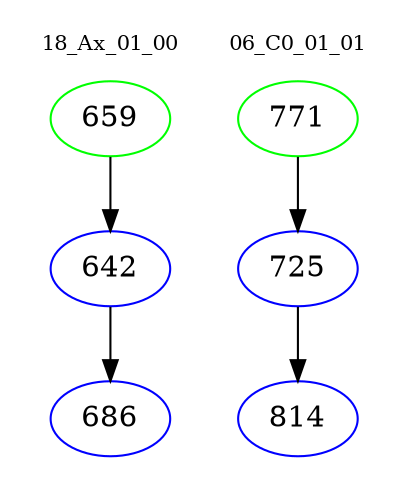 digraph{
subgraph cluster_0 {
color = white
label = "18_Ax_01_00";
fontsize=10;
T0_659 [label="659", color="green"]
T0_659 -> T0_642 [color="black"]
T0_642 [label="642", color="blue"]
T0_642 -> T0_686 [color="black"]
T0_686 [label="686", color="blue"]
}
subgraph cluster_1 {
color = white
label = "06_C0_01_01";
fontsize=10;
T1_771 [label="771", color="green"]
T1_771 -> T1_725 [color="black"]
T1_725 [label="725", color="blue"]
T1_725 -> T1_814 [color="black"]
T1_814 [label="814", color="blue"]
}
}
